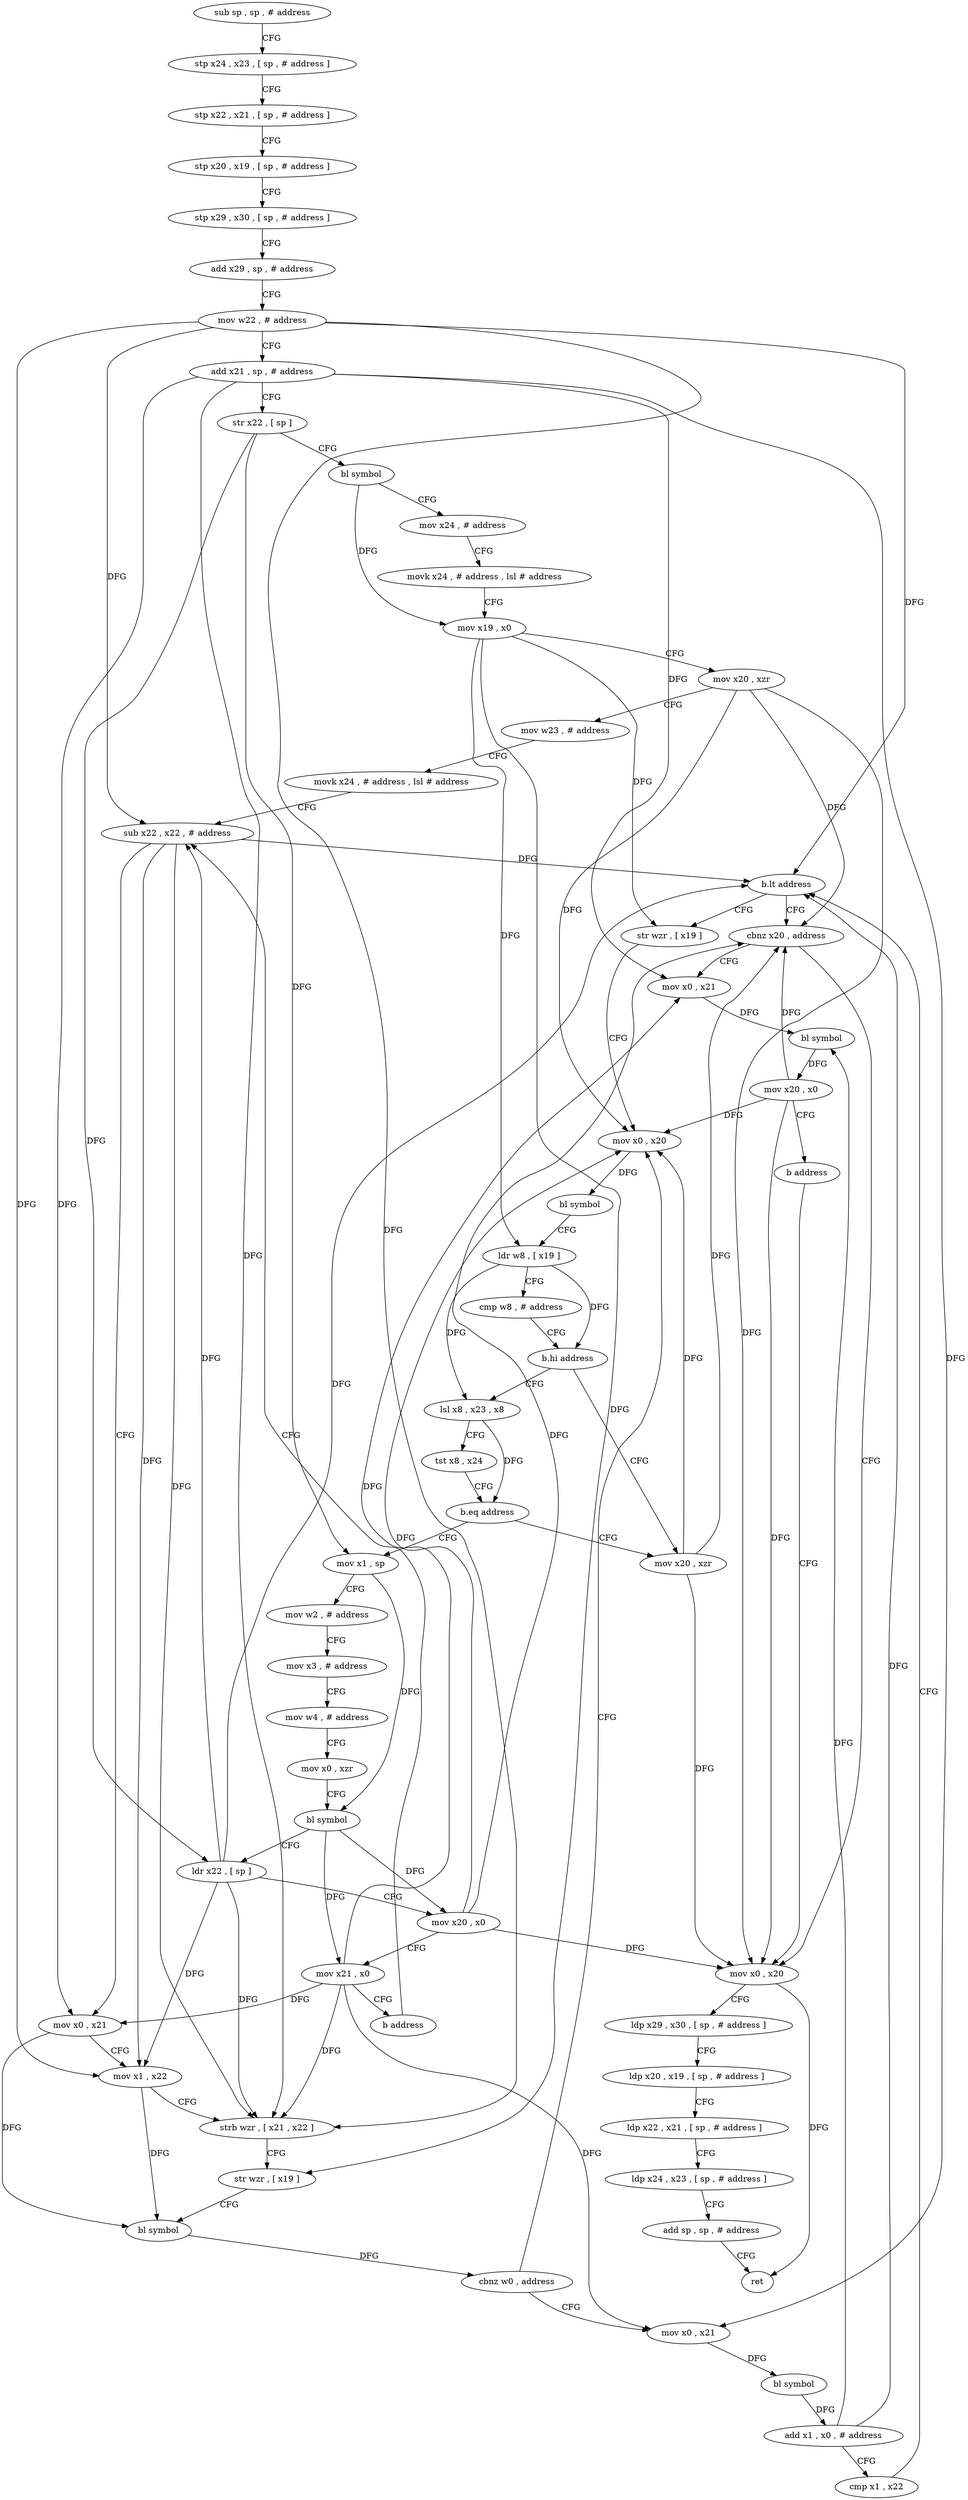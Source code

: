 digraph "func" {
"4285676" [label = "sub sp , sp , # address" ]
"4285680" [label = "stp x24 , x23 , [ sp , # address ]" ]
"4285684" [label = "stp x22 , x21 , [ sp , # address ]" ]
"4285688" [label = "stp x20 , x19 , [ sp , # address ]" ]
"4285692" [label = "stp x29 , x30 , [ sp , # address ]" ]
"4285696" [label = "add x29 , sp , # address" ]
"4285700" [label = "mov w22 , # address" ]
"4285704" [label = "add x21 , sp , # address" ]
"4285708" [label = "str x22 , [ sp ]" ]
"4285712" [label = "bl symbol" ]
"4285716" [label = "mov x24 , # address" ]
"4285720" [label = "movk x24 , # address , lsl # address" ]
"4285724" [label = "mov x19 , x0" ]
"4285728" [label = "mov x20 , xzr" ]
"4285732" [label = "mov w23 , # address" ]
"4285736" [label = "movk x24 , # address , lsl # address" ]
"4285740" [label = "sub x22 , x22 , # address" ]
"4285792" [label = "mov x0 , x20" ]
"4285796" [label = "bl symbol" ]
"4285800" [label = "ldr w8 , [ x19 ]" ]
"4285804" [label = "cmp w8 , # address" ]
"4285808" [label = "b.hi address" ]
"4285864" [label = "mov x20 , xzr" ]
"4285812" [label = "lsl x8 , x23 , x8" ]
"4285768" [label = "mov x0 , x21" ]
"4285772" [label = "bl symbol" ]
"4285776" [label = "add x1 , x0 , # address" ]
"4285780" [label = "cmp x1 , x22" ]
"4285784" [label = "b.lt address" ]
"4285896" [label = "cbnz x20 , address" ]
"4285788" [label = "str wzr , [ x19 ]" ]
"4285868" [label = "mov x0 , x20" ]
"4285816" [label = "tst x8 , x24" ]
"4285820" [label = "b.eq address" ]
"4285824" [label = "mov x1 , sp" ]
"4285900" [label = "mov x0 , x21" ]
"4285828" [label = "mov w2 , # address" ]
"4285832" [label = "mov x3 , # address" ]
"4285836" [label = "mov w4 , # address" ]
"4285840" [label = "mov x0 , xzr" ]
"4285844" [label = "bl symbol" ]
"4285848" [label = "ldr x22 , [ sp ]" ]
"4285852" [label = "mov x20 , x0" ]
"4285856" [label = "mov x21 , x0" ]
"4285860" [label = "b address" ]
"4285872" [label = "ldp x29 , x30 , [ sp , # address ]" ]
"4285876" [label = "ldp x20 , x19 , [ sp , # address ]" ]
"4285880" [label = "ldp x22 , x21 , [ sp , # address ]" ]
"4285884" [label = "ldp x24 , x23 , [ sp , # address ]" ]
"4285888" [label = "add sp , sp , # address" ]
"4285892" [label = "ret" ]
"4285904" [label = "bl symbol" ]
"4285908" [label = "mov x20 , x0" ]
"4285912" [label = "b address" ]
"4285744" [label = "mov x0 , x21" ]
"4285748" [label = "mov x1 , x22" ]
"4285752" [label = "strb wzr , [ x21 , x22 ]" ]
"4285756" [label = "str wzr , [ x19 ]" ]
"4285760" [label = "bl symbol" ]
"4285764" [label = "cbnz w0 , address" ]
"4285676" -> "4285680" [ label = "CFG" ]
"4285680" -> "4285684" [ label = "CFG" ]
"4285684" -> "4285688" [ label = "CFG" ]
"4285688" -> "4285692" [ label = "CFG" ]
"4285692" -> "4285696" [ label = "CFG" ]
"4285696" -> "4285700" [ label = "CFG" ]
"4285700" -> "4285704" [ label = "CFG" ]
"4285700" -> "4285740" [ label = "DFG" ]
"4285700" -> "4285748" [ label = "DFG" ]
"4285700" -> "4285752" [ label = "DFG" ]
"4285700" -> "4285784" [ label = "DFG" ]
"4285704" -> "4285708" [ label = "CFG" ]
"4285704" -> "4285744" [ label = "DFG" ]
"4285704" -> "4285752" [ label = "DFG" ]
"4285704" -> "4285768" [ label = "DFG" ]
"4285704" -> "4285900" [ label = "DFG" ]
"4285708" -> "4285712" [ label = "CFG" ]
"4285708" -> "4285848" [ label = "DFG" ]
"4285708" -> "4285824" [ label = "DFG" ]
"4285712" -> "4285716" [ label = "CFG" ]
"4285712" -> "4285724" [ label = "DFG" ]
"4285716" -> "4285720" [ label = "CFG" ]
"4285720" -> "4285724" [ label = "CFG" ]
"4285724" -> "4285728" [ label = "CFG" ]
"4285724" -> "4285756" [ label = "DFG" ]
"4285724" -> "4285800" [ label = "DFG" ]
"4285724" -> "4285788" [ label = "DFG" ]
"4285728" -> "4285732" [ label = "CFG" ]
"4285728" -> "4285792" [ label = "DFG" ]
"4285728" -> "4285896" [ label = "DFG" ]
"4285728" -> "4285868" [ label = "DFG" ]
"4285732" -> "4285736" [ label = "CFG" ]
"4285736" -> "4285740" [ label = "CFG" ]
"4285740" -> "4285744" [ label = "CFG" ]
"4285740" -> "4285748" [ label = "DFG" ]
"4285740" -> "4285752" [ label = "DFG" ]
"4285740" -> "4285784" [ label = "DFG" ]
"4285792" -> "4285796" [ label = "DFG" ]
"4285796" -> "4285800" [ label = "CFG" ]
"4285800" -> "4285804" [ label = "CFG" ]
"4285800" -> "4285808" [ label = "DFG" ]
"4285800" -> "4285812" [ label = "DFG" ]
"4285804" -> "4285808" [ label = "CFG" ]
"4285808" -> "4285864" [ label = "CFG" ]
"4285808" -> "4285812" [ label = "CFG" ]
"4285864" -> "4285868" [ label = "DFG" ]
"4285864" -> "4285792" [ label = "DFG" ]
"4285864" -> "4285896" [ label = "DFG" ]
"4285812" -> "4285816" [ label = "CFG" ]
"4285812" -> "4285820" [ label = "DFG" ]
"4285768" -> "4285772" [ label = "DFG" ]
"4285772" -> "4285776" [ label = "DFG" ]
"4285776" -> "4285780" [ label = "CFG" ]
"4285776" -> "4285784" [ label = "DFG" ]
"4285776" -> "4285904" [ label = "DFG" ]
"4285780" -> "4285784" [ label = "CFG" ]
"4285784" -> "4285896" [ label = "CFG" ]
"4285784" -> "4285788" [ label = "CFG" ]
"4285896" -> "4285868" [ label = "CFG" ]
"4285896" -> "4285900" [ label = "CFG" ]
"4285788" -> "4285792" [ label = "CFG" ]
"4285868" -> "4285872" [ label = "CFG" ]
"4285868" -> "4285892" [ label = "DFG" ]
"4285816" -> "4285820" [ label = "CFG" ]
"4285820" -> "4285864" [ label = "CFG" ]
"4285820" -> "4285824" [ label = "CFG" ]
"4285824" -> "4285828" [ label = "CFG" ]
"4285824" -> "4285844" [ label = "DFG" ]
"4285900" -> "4285904" [ label = "DFG" ]
"4285828" -> "4285832" [ label = "CFG" ]
"4285832" -> "4285836" [ label = "CFG" ]
"4285836" -> "4285840" [ label = "CFG" ]
"4285840" -> "4285844" [ label = "CFG" ]
"4285844" -> "4285848" [ label = "CFG" ]
"4285844" -> "4285852" [ label = "DFG" ]
"4285844" -> "4285856" [ label = "DFG" ]
"4285848" -> "4285852" [ label = "CFG" ]
"4285848" -> "4285740" [ label = "DFG" ]
"4285848" -> "4285748" [ label = "DFG" ]
"4285848" -> "4285752" [ label = "DFG" ]
"4285848" -> "4285784" [ label = "DFG" ]
"4285852" -> "4285856" [ label = "CFG" ]
"4285852" -> "4285792" [ label = "DFG" ]
"4285852" -> "4285896" [ label = "DFG" ]
"4285852" -> "4285868" [ label = "DFG" ]
"4285856" -> "4285860" [ label = "CFG" ]
"4285856" -> "4285744" [ label = "DFG" ]
"4285856" -> "4285768" [ label = "DFG" ]
"4285856" -> "4285752" [ label = "DFG" ]
"4285856" -> "4285900" [ label = "DFG" ]
"4285860" -> "4285740" [ label = "CFG" ]
"4285872" -> "4285876" [ label = "CFG" ]
"4285876" -> "4285880" [ label = "CFG" ]
"4285880" -> "4285884" [ label = "CFG" ]
"4285884" -> "4285888" [ label = "CFG" ]
"4285888" -> "4285892" [ label = "CFG" ]
"4285904" -> "4285908" [ label = "DFG" ]
"4285908" -> "4285912" [ label = "CFG" ]
"4285908" -> "4285792" [ label = "DFG" ]
"4285908" -> "4285896" [ label = "DFG" ]
"4285908" -> "4285868" [ label = "DFG" ]
"4285912" -> "4285868" [ label = "CFG" ]
"4285744" -> "4285748" [ label = "CFG" ]
"4285744" -> "4285760" [ label = "DFG" ]
"4285748" -> "4285752" [ label = "CFG" ]
"4285748" -> "4285760" [ label = "DFG" ]
"4285752" -> "4285756" [ label = "CFG" ]
"4285756" -> "4285760" [ label = "CFG" ]
"4285760" -> "4285764" [ label = "DFG" ]
"4285764" -> "4285792" [ label = "CFG" ]
"4285764" -> "4285768" [ label = "CFG" ]
}
